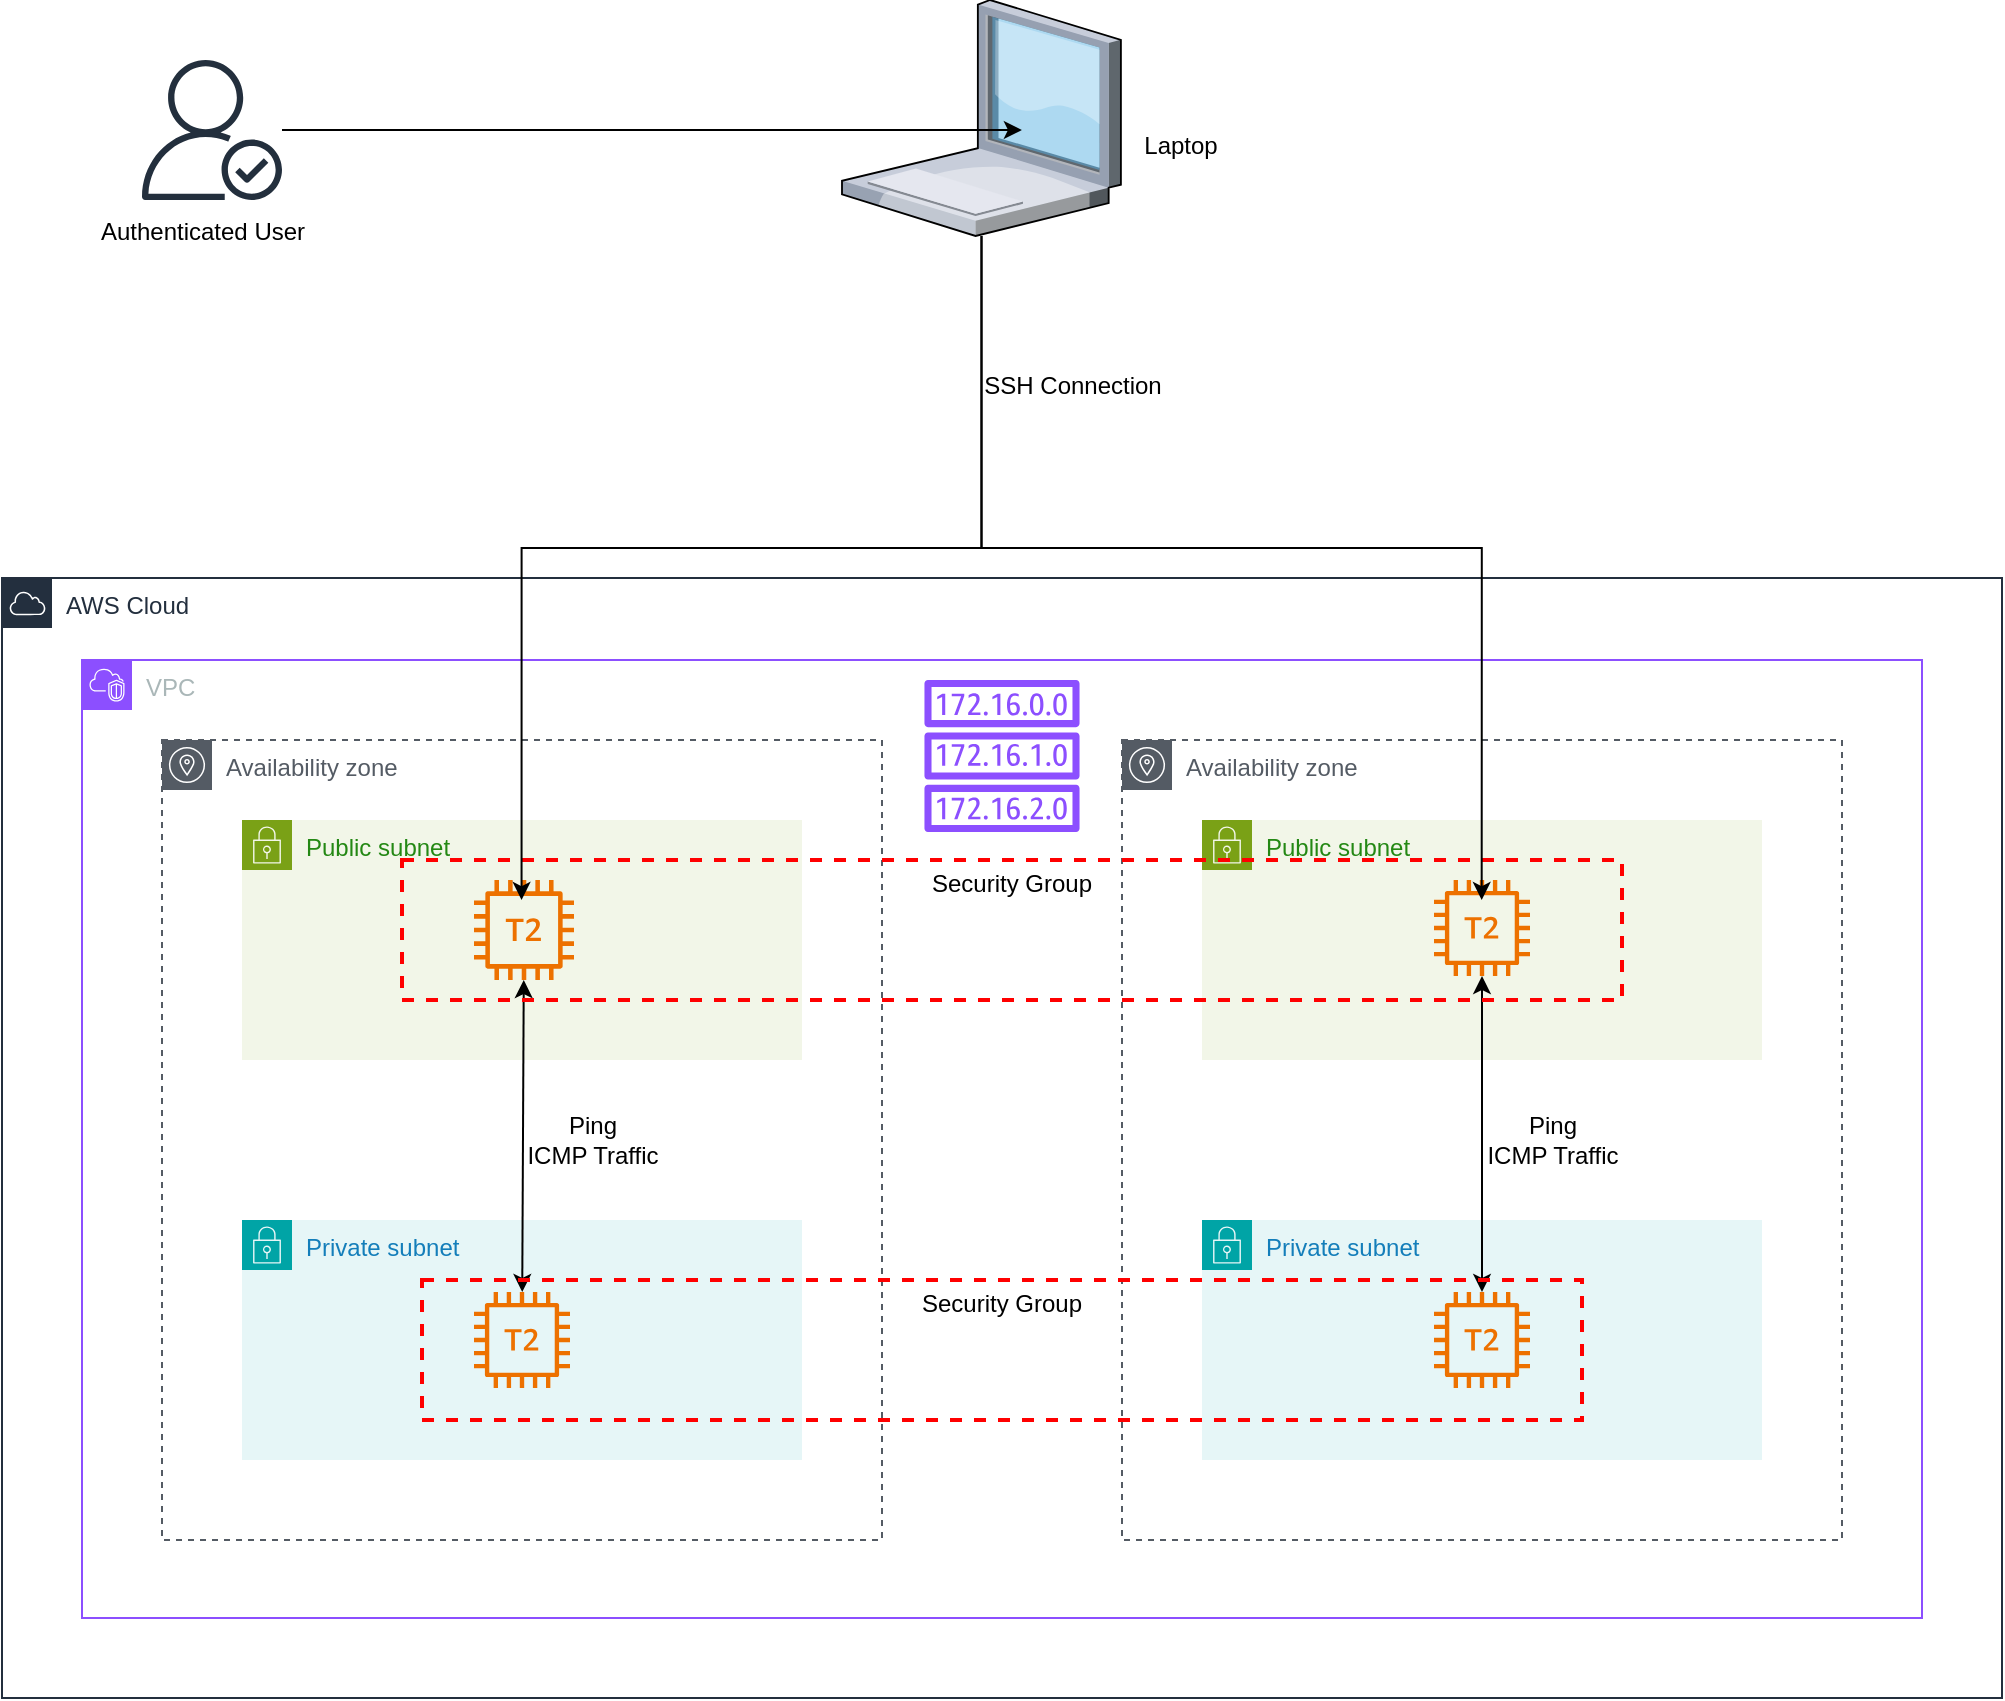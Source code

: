 <mxfile version="24.4.13" type="github">
  <diagram name="Page-1" id="_sgSFtyyfj8ZUJkelbsT">
    <mxGraphModel dx="1050" dy="565" grid="0" gridSize="10" guides="1" tooltips="1" connect="1" arrows="1" fold="1" page="1" pageScale="1" pageWidth="1169" pageHeight="1654" background="#FFFFFF" math="0" shadow="0">
      <root>
        <mxCell id="0" />
        <mxCell id="1" parent="0" />
        <mxCell id="ufyZAWr4dvzUXM7paTKl-1" value="AWS Cloud" style="points=[[0,0],[0.25,0],[0.5,0],[0.75,0],[1,0],[1,0.25],[1,0.5],[1,0.75],[1,1],[0.75,1],[0.5,1],[0.25,1],[0,1],[0,0.75],[0,0.5],[0,0.25]];outlineConnect=0;gradientColor=none;html=1;whiteSpace=wrap;fontSize=12;fontStyle=0;container=1;pointerEvents=0;collapsible=0;recursiveResize=0;shape=mxgraph.aws4.group;grIcon=mxgraph.aws4.group_aws_cloud;strokeColor=#232F3E;fillColor=none;verticalAlign=top;align=left;spacingLeft=30;fontColor=#232F3E;dashed=0;" vertex="1" parent="1">
          <mxGeometry x="80" y="559" width="1000" height="560" as="geometry" />
        </mxCell>
        <mxCell id="ufyZAWr4dvzUXM7paTKl-2" value="VPC" style="points=[[0,0],[0.25,0],[0.5,0],[0.75,0],[1,0],[1,0.25],[1,0.5],[1,0.75],[1,1],[0.75,1],[0.5,1],[0.25,1],[0,1],[0,0.75],[0,0.5],[0,0.25]];outlineConnect=0;gradientColor=none;html=1;whiteSpace=wrap;fontSize=12;fontStyle=0;container=1;pointerEvents=0;collapsible=0;recursiveResize=0;shape=mxgraph.aws4.group;grIcon=mxgraph.aws4.group_vpc2;strokeColor=#8C4FFF;fillColor=none;verticalAlign=top;align=left;spacingLeft=30;fontColor=#AAB7B8;dashed=0;" vertex="1" parent="ufyZAWr4dvzUXM7paTKl-1">
          <mxGeometry x="40" y="41" width="920" height="479" as="geometry" />
        </mxCell>
        <mxCell id="ufyZAWr4dvzUXM7paTKl-4" value="Availability zone" style="sketch=0;outlineConnect=0;gradientColor=none;html=1;whiteSpace=wrap;fontSize=12;fontStyle=0;shape=mxgraph.aws4.group;grIcon=mxgraph.aws4.group_availability_zone;strokeColor=#545B64;fillColor=none;verticalAlign=top;align=left;spacingLeft=30;fontColor=#545B64;dashed=1;" vertex="1" parent="ufyZAWr4dvzUXM7paTKl-2">
          <mxGeometry x="520" y="40" width="360" height="400" as="geometry" />
        </mxCell>
        <mxCell id="ufyZAWr4dvzUXM7paTKl-5" value="Public subnet" style="points=[[0,0],[0.25,0],[0.5,0],[0.75,0],[1,0],[1,0.25],[1,0.5],[1,0.75],[1,1],[0.75,1],[0.5,1],[0.25,1],[0,1],[0,0.75],[0,0.5],[0,0.25]];outlineConnect=0;gradientColor=none;html=1;whiteSpace=wrap;fontSize=12;fontStyle=0;container=1;pointerEvents=0;collapsible=0;recursiveResize=0;shape=mxgraph.aws4.group;grIcon=mxgraph.aws4.group_security_group;grStroke=0;strokeColor=#7AA116;fillColor=#F2F6E8;verticalAlign=top;align=left;spacingLeft=30;fontColor=#248814;dashed=0;" vertex="1" parent="ufyZAWr4dvzUXM7paTKl-2">
          <mxGeometry x="80" y="80" width="280" height="120" as="geometry" />
        </mxCell>
        <mxCell id="ufyZAWr4dvzUXM7paTKl-6" value="Private subnet" style="points=[[0,0],[0.25,0],[0.5,0],[0.75,0],[1,0],[1,0.25],[1,0.5],[1,0.75],[1,1],[0.75,1],[0.5,1],[0.25,1],[0,1],[0,0.75],[0,0.5],[0,0.25]];outlineConnect=0;gradientColor=none;html=1;whiteSpace=wrap;fontSize=12;fontStyle=0;container=1;pointerEvents=0;collapsible=0;recursiveResize=0;shape=mxgraph.aws4.group;grIcon=mxgraph.aws4.group_security_group;grStroke=0;strokeColor=#00A4A6;fillColor=#E6F6F7;verticalAlign=top;align=left;spacingLeft=30;fontColor=#147EBA;dashed=0;" vertex="1" parent="ufyZAWr4dvzUXM7paTKl-2">
          <mxGeometry x="80" y="280" width="280" height="120" as="geometry" />
        </mxCell>
        <mxCell id="ufyZAWr4dvzUXM7paTKl-3" value="Availability zone" style="sketch=0;outlineConnect=0;gradientColor=none;html=1;whiteSpace=wrap;fontSize=12;fontStyle=0;shape=mxgraph.aws4.group;grIcon=mxgraph.aws4.group_availability_zone;strokeColor=#545B64;fillColor=none;verticalAlign=top;align=left;spacingLeft=30;fontColor=#545B64;dashed=1;" vertex="1" parent="ufyZAWr4dvzUXM7paTKl-6">
          <mxGeometry x="-40" y="-240" width="360" height="400" as="geometry" />
        </mxCell>
        <mxCell id="ufyZAWr4dvzUXM7paTKl-13" style="rounded=0;orthogonalLoop=1;jettySize=auto;html=1;startArrow=classic;startFill=1;" edge="1" parent="ufyZAWr4dvzUXM7paTKl-6" source="ufyZAWr4dvzUXM7paTKl-9" target="ufyZAWr4dvzUXM7paTKl-10">
          <mxGeometry relative="1" as="geometry" />
        </mxCell>
        <mxCell id="ufyZAWr4dvzUXM7paTKl-9" value="" style="sketch=0;outlineConnect=0;fontColor=#232F3E;gradientColor=none;fillColor=#ED7100;strokeColor=none;dashed=0;verticalLabelPosition=bottom;verticalAlign=top;align=center;html=1;fontSize=12;fontStyle=0;aspect=fixed;pointerEvents=1;shape=mxgraph.aws4.t2_instance;" vertex="1" parent="ufyZAWr4dvzUXM7paTKl-6">
          <mxGeometry x="116" y="-170" width="50" height="50" as="geometry" />
        </mxCell>
        <mxCell id="ufyZAWr4dvzUXM7paTKl-10" value="" style="sketch=0;outlineConnect=0;fontColor=#232F3E;gradientColor=none;fillColor=#ED7100;strokeColor=none;dashed=0;verticalLabelPosition=bottom;verticalAlign=top;align=center;html=1;fontSize=12;fontStyle=0;aspect=fixed;pointerEvents=1;shape=mxgraph.aws4.t2_instance;" vertex="1" parent="ufyZAWr4dvzUXM7paTKl-6">
          <mxGeometry x="116" y="36" width="48" height="48" as="geometry" />
        </mxCell>
        <mxCell id="ufyZAWr4dvzUXM7paTKl-15" value="Ping&lt;br&gt;ICMP Traffic" style="text;html=1;align=center;verticalAlign=middle;resizable=0;points=[];autosize=1;strokeColor=none;fillColor=none;" vertex="1" parent="ufyZAWr4dvzUXM7paTKl-6">
          <mxGeometry x="130" y="-60" width="90" height="40" as="geometry" />
        </mxCell>
        <mxCell id="ufyZAWr4dvzUXM7paTKl-7" value="Public subnet" style="points=[[0,0],[0.25,0],[0.5,0],[0.75,0],[1,0],[1,0.25],[1,0.5],[1,0.75],[1,1],[0.75,1],[0.5,1],[0.25,1],[0,1],[0,0.75],[0,0.5],[0,0.25]];outlineConnect=0;gradientColor=none;html=1;whiteSpace=wrap;fontSize=12;fontStyle=0;container=1;pointerEvents=0;collapsible=0;recursiveResize=0;shape=mxgraph.aws4.group;grIcon=mxgraph.aws4.group_security_group;grStroke=0;strokeColor=#7AA116;fillColor=#F2F6E8;verticalAlign=top;align=left;spacingLeft=30;fontColor=#248814;dashed=0;" vertex="1" parent="ufyZAWr4dvzUXM7paTKl-2">
          <mxGeometry x="560" y="80" width="280" height="120" as="geometry" />
        </mxCell>
        <mxCell id="ufyZAWr4dvzUXM7paTKl-11" value="" style="sketch=0;outlineConnect=0;fontColor=#232F3E;gradientColor=none;fillColor=#ED7100;strokeColor=none;dashed=0;verticalLabelPosition=bottom;verticalAlign=top;align=center;html=1;fontSize=12;fontStyle=0;aspect=fixed;pointerEvents=1;shape=mxgraph.aws4.t2_instance;" vertex="1" parent="ufyZAWr4dvzUXM7paTKl-7">
          <mxGeometry x="116" y="30" width="48" height="48" as="geometry" />
        </mxCell>
        <mxCell id="ufyZAWr4dvzUXM7paTKl-8" value="Private subnet" style="points=[[0,0],[0.25,0],[0.5,0],[0.75,0],[1,0],[1,0.25],[1,0.5],[1,0.75],[1,1],[0.75,1],[0.5,1],[0.25,1],[0,1],[0,0.75],[0,0.5],[0,0.25]];outlineConnect=0;gradientColor=none;html=1;whiteSpace=wrap;fontSize=12;fontStyle=0;container=1;pointerEvents=0;collapsible=0;recursiveResize=0;shape=mxgraph.aws4.group;grIcon=mxgraph.aws4.group_security_group;grStroke=0;strokeColor=#00A4A6;fillColor=#E6F6F7;verticalAlign=top;align=left;spacingLeft=30;fontColor=#147EBA;dashed=0;" vertex="1" parent="ufyZAWr4dvzUXM7paTKl-2">
          <mxGeometry x="560" y="280" width="280" height="120" as="geometry" />
        </mxCell>
        <mxCell id="ufyZAWr4dvzUXM7paTKl-12" value="" style="sketch=0;outlineConnect=0;fontColor=#232F3E;gradientColor=none;fillColor=#ED7100;strokeColor=none;dashed=0;verticalLabelPosition=bottom;verticalAlign=top;align=center;html=1;fontSize=12;fontStyle=0;aspect=fixed;pointerEvents=1;shape=mxgraph.aws4.t2_instance;" vertex="1" parent="ufyZAWr4dvzUXM7paTKl-8">
          <mxGeometry x="116" y="36" width="48" height="48" as="geometry" />
        </mxCell>
        <mxCell id="ufyZAWr4dvzUXM7paTKl-14" style="edgeStyle=orthogonalEdgeStyle;rounded=0;orthogonalLoop=1;jettySize=auto;html=1;startArrow=classic;startFill=1;" edge="1" parent="ufyZAWr4dvzUXM7paTKl-2" source="ufyZAWr4dvzUXM7paTKl-11" target="ufyZAWr4dvzUXM7paTKl-12">
          <mxGeometry relative="1" as="geometry" />
        </mxCell>
        <mxCell id="ufyZAWr4dvzUXM7paTKl-16" value="Ping&lt;br&gt;ICMP Traffic" style="text;html=1;align=center;verticalAlign=middle;resizable=0;points=[];autosize=1;strokeColor=none;fillColor=none;" vertex="1" parent="ufyZAWr4dvzUXM7paTKl-2">
          <mxGeometry x="690" y="220" width="90" height="40" as="geometry" />
        </mxCell>
        <mxCell id="ufyZAWr4dvzUXM7paTKl-19" value="Security Group" style="fontStyle=0;verticalAlign=top;align=center;spacingTop=-2;fillColor=none;rounded=0;whiteSpace=wrap;html=1;strokeColor=#FF0000;strokeWidth=2;dashed=1;container=1;collapsible=0;expand=0;recursiveResize=0;" vertex="1" parent="ufyZAWr4dvzUXM7paTKl-2">
          <mxGeometry x="170" y="310" width="580" height="70" as="geometry" />
        </mxCell>
        <mxCell id="ufyZAWr4dvzUXM7paTKl-28" value="" style="sketch=0;outlineConnect=0;fontColor=#232F3E;gradientColor=none;fillColor=#8C4FFF;strokeColor=none;dashed=0;verticalLabelPosition=bottom;verticalAlign=top;align=center;html=1;fontSize=12;fontStyle=0;aspect=fixed;pointerEvents=1;shape=mxgraph.aws4.route_table;" vertex="1" parent="ufyZAWr4dvzUXM7paTKl-2">
          <mxGeometry x="421" y="10" width="78" height="76" as="geometry" />
        </mxCell>
        <mxCell id="ufyZAWr4dvzUXM7paTKl-17" value="Security Group" style="fontStyle=0;verticalAlign=top;align=center;spacingTop=-2;fillColor=none;rounded=0;whiteSpace=wrap;html=1;strokeColor=#FF0000;strokeWidth=2;dashed=1;container=1;collapsible=0;expand=0;recursiveResize=0;" vertex="1" parent="1">
          <mxGeometry x="280" y="700" width="610" height="70" as="geometry" />
        </mxCell>
        <mxCell id="ufyZAWr4dvzUXM7paTKl-20" value="" style="sketch=0;outlineConnect=0;fontColor=#232F3E;gradientColor=none;fillColor=#232F3D;strokeColor=none;dashed=0;verticalLabelPosition=bottom;verticalAlign=top;align=center;html=1;fontSize=12;fontStyle=0;aspect=fixed;pointerEvents=1;shape=mxgraph.aws4.authenticated_user;" vertex="1" parent="1">
          <mxGeometry x="150" y="300" width="70" height="70" as="geometry" />
        </mxCell>
        <mxCell id="ufyZAWr4dvzUXM7paTKl-21" value="" style="verticalLabelPosition=bottom;sketch=0;aspect=fixed;html=1;verticalAlign=top;strokeColor=none;align=center;outlineConnect=0;shape=mxgraph.citrix.laptop_1;" vertex="1" parent="1">
          <mxGeometry x="500" y="270" width="139.45" height="118" as="geometry" />
        </mxCell>
        <mxCell id="ufyZAWr4dvzUXM7paTKl-22" style="edgeStyle=orthogonalEdgeStyle;rounded=0;orthogonalLoop=1;jettySize=auto;html=1;entryX=0.645;entryY=0.551;entryDx=0;entryDy=0;entryPerimeter=0;" edge="1" parent="1" source="ufyZAWr4dvzUXM7paTKl-20" target="ufyZAWr4dvzUXM7paTKl-21">
          <mxGeometry relative="1" as="geometry" />
        </mxCell>
        <mxCell id="ufyZAWr4dvzUXM7paTKl-23" style="edgeStyle=orthogonalEdgeStyle;rounded=0;orthogonalLoop=1;jettySize=auto;html=1;entryX=0.098;entryY=0.286;entryDx=0;entryDy=0;entryPerimeter=0;" edge="1" parent="1" source="ufyZAWr4dvzUXM7paTKl-21" target="ufyZAWr4dvzUXM7paTKl-17">
          <mxGeometry relative="1" as="geometry" />
        </mxCell>
        <mxCell id="ufyZAWr4dvzUXM7paTKl-24" style="edgeStyle=orthogonalEdgeStyle;rounded=0;orthogonalLoop=1;jettySize=auto;html=1;entryX=0.885;entryY=0.286;entryDx=0;entryDy=0;entryPerimeter=0;" edge="1" parent="1" source="ufyZAWr4dvzUXM7paTKl-21" target="ufyZAWr4dvzUXM7paTKl-17">
          <mxGeometry relative="1" as="geometry" />
        </mxCell>
        <mxCell id="ufyZAWr4dvzUXM7paTKl-25" value="Authenticated User" style="text;html=1;align=center;verticalAlign=middle;resizable=0;points=[];autosize=1;strokeColor=none;fillColor=none;" vertex="1" parent="1">
          <mxGeometry x="115" y="371" width="130" height="30" as="geometry" />
        </mxCell>
        <mxCell id="ufyZAWr4dvzUXM7paTKl-26" value="Laptop" style="text;html=1;align=center;verticalAlign=middle;resizable=0;points=[];autosize=1;strokeColor=none;fillColor=none;" vertex="1" parent="1">
          <mxGeometry x="639.45" y="328" width="60" height="30" as="geometry" />
        </mxCell>
        <mxCell id="ufyZAWr4dvzUXM7paTKl-27" value="SSH Connection" style="text;html=1;align=center;verticalAlign=middle;resizable=0;points=[];autosize=1;strokeColor=none;fillColor=none;" vertex="1" parent="1">
          <mxGeometry x="560" y="448" width="110" height="30" as="geometry" />
        </mxCell>
      </root>
    </mxGraphModel>
  </diagram>
</mxfile>
